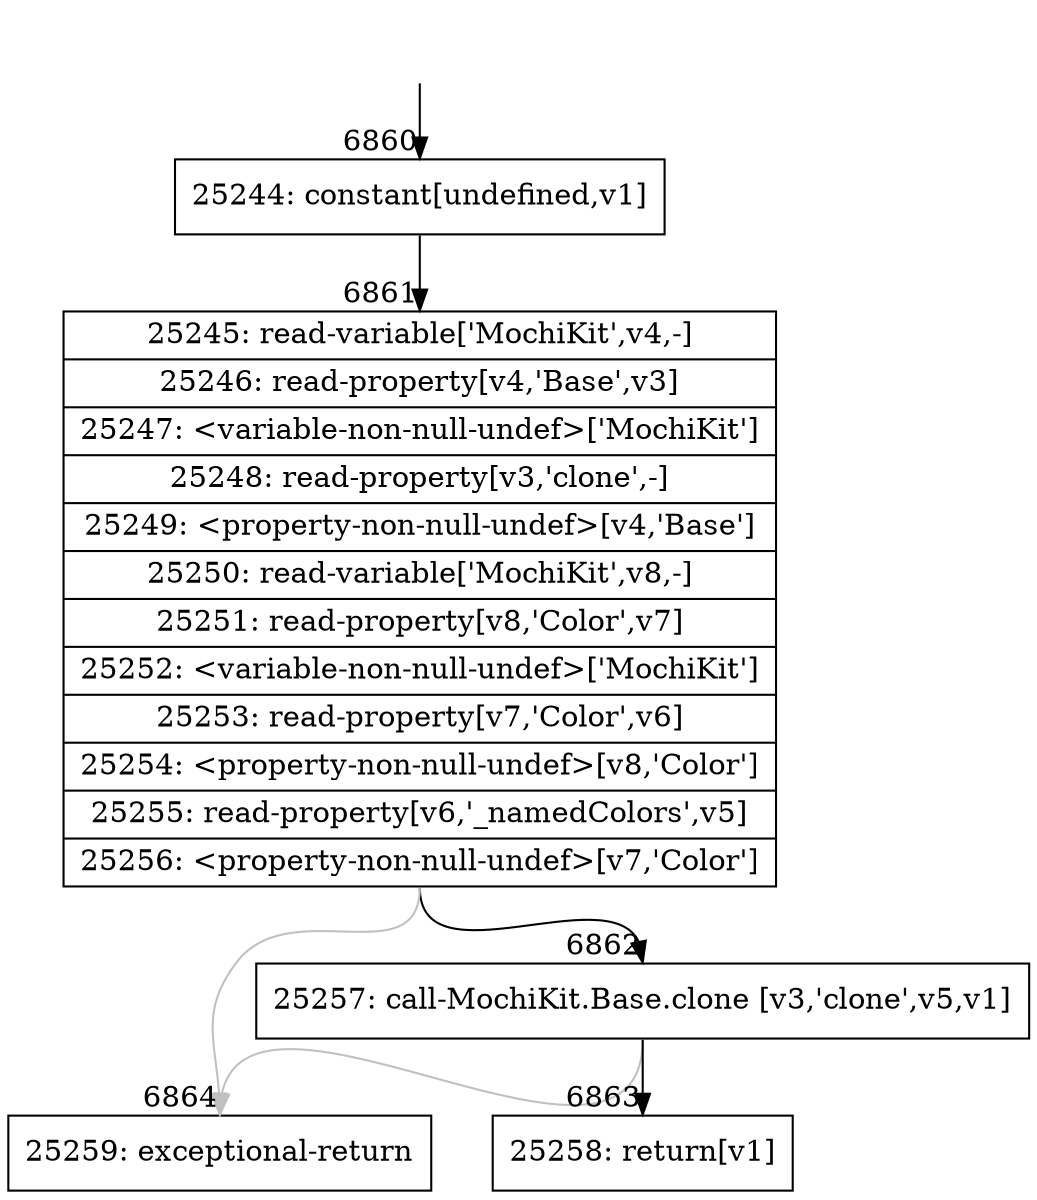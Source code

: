 digraph {
rankdir="TD"
BB_entry462[shape=none,label=""];
BB_entry462 -> BB6860 [tailport=s, headport=n, headlabel="    6860"]
BB6860 [shape=record label="{25244: constant[undefined,v1]}" ] 
BB6860 -> BB6861 [tailport=s, headport=n, headlabel="      6861"]
BB6861 [shape=record label="{25245: read-variable['MochiKit',v4,-]|25246: read-property[v4,'Base',v3]|25247: \<variable-non-null-undef\>['MochiKit']|25248: read-property[v3,'clone',-]|25249: \<property-non-null-undef\>[v4,'Base']|25250: read-variable['MochiKit',v8,-]|25251: read-property[v8,'Color',v7]|25252: \<variable-non-null-undef\>['MochiKit']|25253: read-property[v7,'Color',v6]|25254: \<property-non-null-undef\>[v8,'Color']|25255: read-property[v6,'_namedColors',v5]|25256: \<property-non-null-undef\>[v7,'Color']}" ] 
BB6861 -> BB6862 [tailport=s, headport=n, headlabel="      6862"]
BB6861 -> BB6864 [tailport=s, headport=n, color=gray, headlabel="      6864"]
BB6862 [shape=record label="{25257: call-MochiKit.Base.clone [v3,'clone',v5,v1]}" ] 
BB6862 -> BB6863 [tailport=s, headport=n, headlabel="      6863"]
BB6862 -> BB6864 [tailport=s, headport=n, color=gray]
BB6863 [shape=record label="{25258: return[v1]}" ] 
BB6864 [shape=record label="{25259: exceptional-return}" ] 
//#$~ 4831
}
